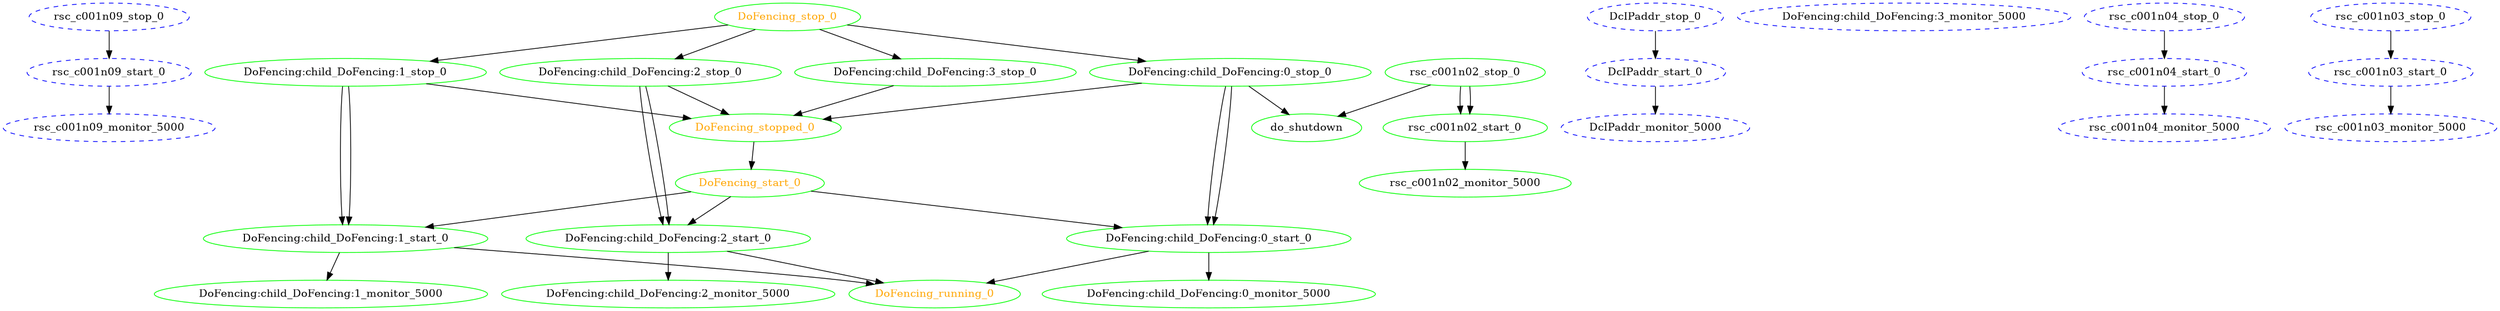 digraph "g" {
	size = "30,30"
"rsc_c001n09_monitor_5000" [ style="dashed" color="blue" fontcolor="black" ]
"DoFencing:child_DoFencing:1_monitor_5000" [ tooltip="c001n09" color="green" fontcolor="black" ]
"DcIPaddr_monitor_5000" [ style="dashed" color="blue" fontcolor="black" ]
"DoFencing:child_DoFencing:3_monitor_5000" [ style="dashed" color="blue" fontcolor="black" ]
"rsc_c001n02_monitor_5000" [ tooltip="c001n03" color="green" fontcolor="black" ]
"DoFencing:child_DoFencing:2_monitor_5000" [ tooltip="c001n03" color="green" fontcolor="black" ]
"rsc_c001n04_monitor_5000" [ style="dashed" color="blue" fontcolor="black" ]
"DoFencing:child_DoFencing:0_monitor_5000" [ tooltip="c001n04" color="green" fontcolor="black" ]
"rsc_c001n03_monitor_5000" [ style="dashed" color="blue" fontcolor="black" ]
"DcIPaddr_stop_0" [ style="dashed" color="blue" fontcolor="black" ]
"DcIPaddr_start_0" [ style="dashed" color="blue" fontcolor="black" ]
"rsc_c001n09_stop_0" [ style="dashed" color="blue" fontcolor="black" ]
"rsc_c001n09_start_0" [ style="dashed" color="blue" fontcolor="black" ]
"rsc_c001n02_stop_0" [ tooltip="c001n02" color="green" fontcolor="black" ]
"rsc_c001n02_start_0" [ tooltip="c001n03" color="green" fontcolor="black" ]
"rsc_c001n03_stop_0" [ style="dashed" color="blue" fontcolor="black" ]
"rsc_c001n03_start_0" [ style="dashed" color="blue" fontcolor="black" ]
"rsc_c001n04_stop_0" [ style="dashed" color="blue" fontcolor="black" ]
"rsc_c001n04_start_0" [ style="dashed" color="blue" fontcolor="black" ]
"DoFencing:child_DoFencing:0_stop_0" [ tooltip="c001n02" color="green" fontcolor="black" ]
"DoFencing:child_DoFencing:0_start_0" [ tooltip="c001n04" color="green" fontcolor="black" ]
"DoFencing:child_DoFencing:1_stop_0" [ tooltip="c001n03" color="green" fontcolor="black" ]
"DoFencing:child_DoFencing:1_start_0" [ tooltip="c001n09" color="green" fontcolor="black" ]
"DoFencing:child_DoFencing:2_stop_0" [ tooltip="c001n04" color="green" fontcolor="black" ]
"DoFencing:child_DoFencing:2_start_0" [ tooltip="c001n03" color="green" fontcolor="black" ]
"DoFencing:child_DoFencing:3_stop_0" [ tooltip="c001n09" color="green" fontcolor="black" ]
"DoFencing_start_0" [ tooltip="" color="green" fontcolor="orange" ]
"DoFencing_running_0" [ tooltip="" color="green" fontcolor="orange" ]
"DoFencing_stop_0" [ tooltip="" color="green" fontcolor="orange" ]
"DoFencing_stopped_0" [ tooltip="" color="green" fontcolor="orange" ]
"do_shutdown" [ tooltip="c001n02" color="green" fontcolor="black" ]
"rsc_c001n09_start_0" -> "rsc_c001n09_monitor_5000"
"DoFencing:child_DoFencing:1_start_0" -> "DoFencing:child_DoFencing:1_monitor_5000"
"DcIPaddr_start_0" -> "DcIPaddr_monitor_5000"
"rsc_c001n02_start_0" -> "rsc_c001n02_monitor_5000"
"DoFencing:child_DoFencing:2_start_0" -> "DoFencing:child_DoFencing:2_monitor_5000"
"rsc_c001n04_start_0" -> "rsc_c001n04_monitor_5000"
"DoFencing:child_DoFencing:0_start_0" -> "DoFencing:child_DoFencing:0_monitor_5000"
"rsc_c001n03_start_0" -> "rsc_c001n03_monitor_5000"
"DcIPaddr_stop_0" -> "DcIPaddr_start_0"
"rsc_c001n09_stop_0" -> "rsc_c001n09_start_0"
"rsc_c001n02_stop_0" -> "rsc_c001n02_start_0"
"rsc_c001n02_stop_0" -> "rsc_c001n02_start_0"
"rsc_c001n03_stop_0" -> "rsc_c001n03_start_0"
"rsc_c001n04_stop_0" -> "rsc_c001n04_start_0"
"DoFencing_stop_0" -> "DoFencing:child_DoFencing:0_stop_0"
"DoFencing:child_DoFencing:0_stop_0" -> "DoFencing:child_DoFencing:0_start_0"
"DoFencing:child_DoFencing:0_stop_0" -> "DoFencing:child_DoFencing:0_start_0"
"DoFencing_start_0" -> "DoFencing:child_DoFencing:0_start_0"
"DoFencing_stop_0" -> "DoFencing:child_DoFencing:1_stop_0"
"DoFencing:child_DoFencing:1_stop_0" -> "DoFencing:child_DoFencing:1_start_0"
"DoFencing:child_DoFencing:1_stop_0" -> "DoFencing:child_DoFencing:1_start_0"
"DoFencing_start_0" -> "DoFencing:child_DoFencing:1_start_0"
"DoFencing_stop_0" -> "DoFencing:child_DoFencing:2_stop_0"
"DoFencing:child_DoFencing:2_stop_0" -> "DoFencing:child_DoFencing:2_start_0"
"DoFencing:child_DoFencing:2_stop_0" -> "DoFencing:child_DoFencing:2_start_0"
"DoFencing_start_0" -> "DoFencing:child_DoFencing:2_start_0"
"DoFencing_stop_0" -> "DoFencing:child_DoFencing:3_stop_0"
"DoFencing_stopped_0" -> "DoFencing_start_0"
"DoFencing:child_DoFencing:0_start_0" -> "DoFencing_running_0"
"DoFencing:child_DoFencing:1_start_0" -> "DoFencing_running_0"
"DoFencing:child_DoFencing:2_start_0" -> "DoFencing_running_0"
"DoFencing:child_DoFencing:0_stop_0" -> "DoFencing_stopped_0"
"DoFencing:child_DoFencing:1_stop_0" -> "DoFencing_stopped_0"
"DoFencing:child_DoFencing:2_stop_0" -> "DoFencing_stopped_0"
"DoFencing:child_DoFencing:3_stop_0" -> "DoFencing_stopped_0"
"rsc_c001n02_stop_0" -> "do_shutdown"
"DoFencing:child_DoFencing:0_stop_0" -> "do_shutdown"
}
